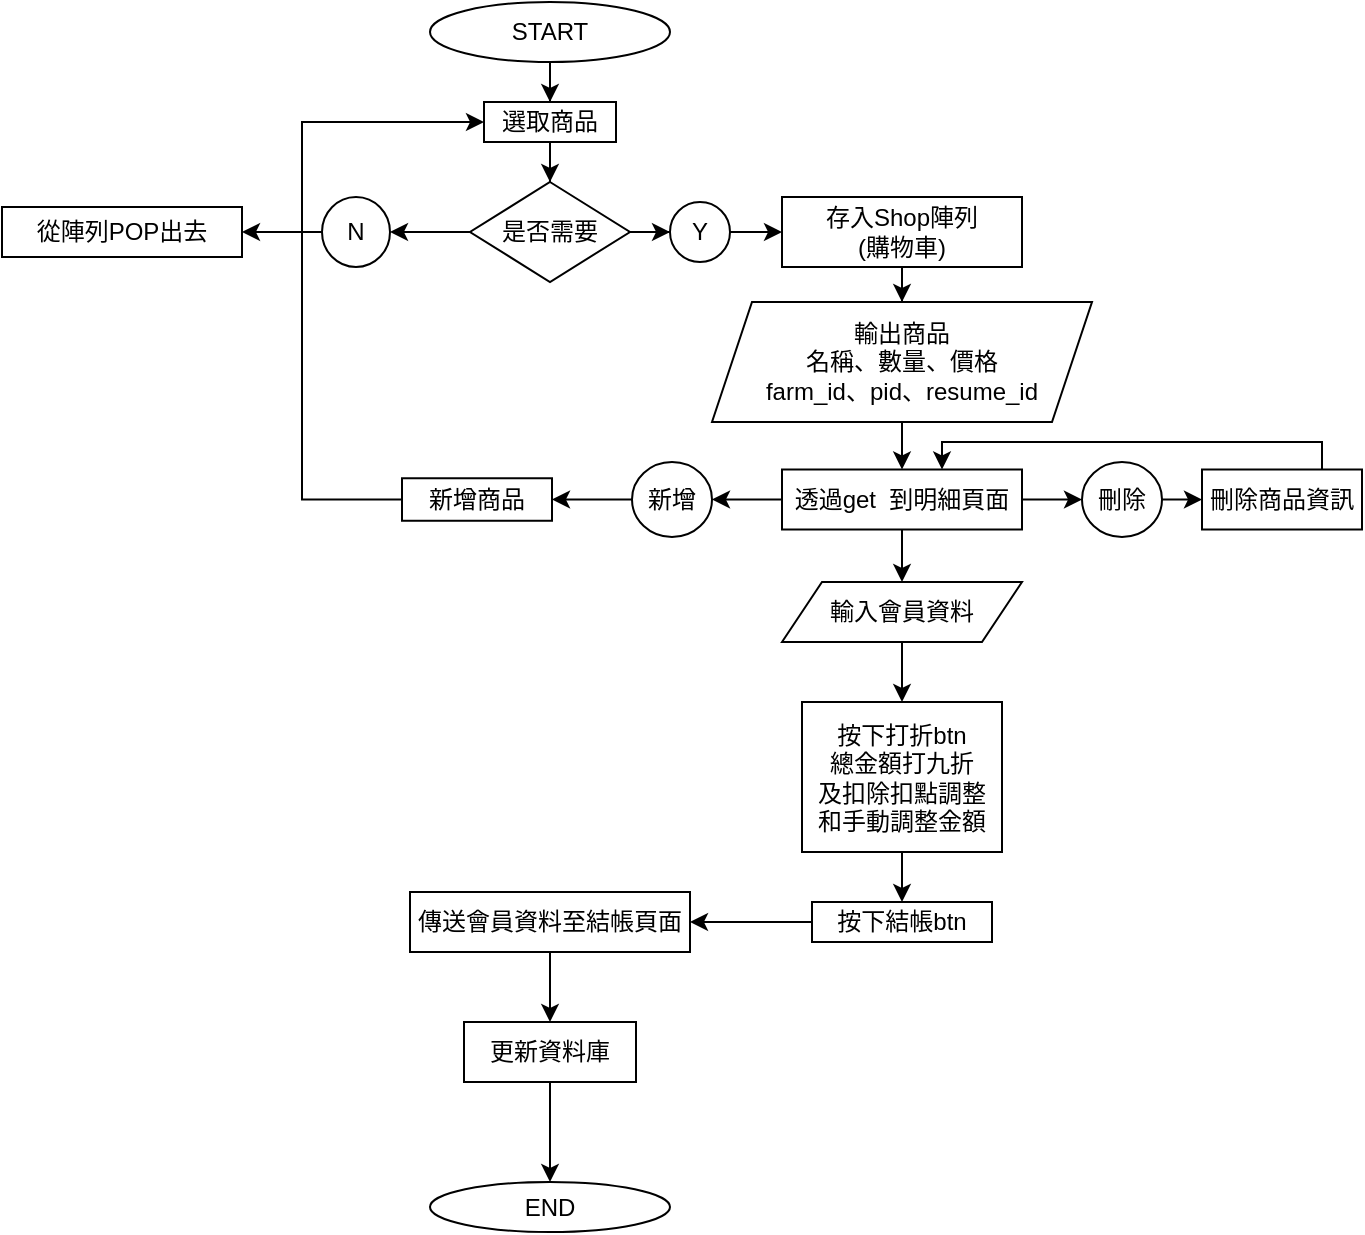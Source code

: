 <mxfile version="20.5.3" type="github"><diagram id="LNnTfOEJSKcL_ior64ZP" name="第 1 页"><mxGraphModel dx="1054" dy="611" grid="1" gridSize="10" guides="1" tooltips="1" connect="1" arrows="1" fold="1" page="1" pageScale="1" pageWidth="827" pageHeight="1169" math="0" shadow="0"><root><mxCell id="0"/><mxCell id="1" parent="0"/><mxCell id="EnyxKR-7z9amKclWNWPe-5" value="" style="edgeStyle=orthogonalEdgeStyle;rounded=0;orthogonalLoop=1;jettySize=auto;html=1;" edge="1" parent="1" source="EnyxKR-7z9amKclWNWPe-1" target="EnyxKR-7z9amKclWNWPe-4"><mxGeometry relative="1" as="geometry"/></mxCell><mxCell id="EnyxKR-7z9amKclWNWPe-1" value="START" style="ellipse;whiteSpace=wrap;html=1;" vertex="1" parent="1"><mxGeometry x="354" y="10" width="120" height="30" as="geometry"/></mxCell><mxCell id="EnyxKR-7z9amKclWNWPe-7" value="" style="edgeStyle=orthogonalEdgeStyle;rounded=0;orthogonalLoop=1;jettySize=auto;html=1;" edge="1" parent="1" source="EnyxKR-7z9amKclWNWPe-4" target="EnyxKR-7z9amKclWNWPe-6"><mxGeometry relative="1" as="geometry"/></mxCell><mxCell id="EnyxKR-7z9amKclWNWPe-4" value="選取商品" style="whiteSpace=wrap;html=1;" vertex="1" parent="1"><mxGeometry x="381" y="60" width="66" height="20" as="geometry"/></mxCell><mxCell id="EnyxKR-7z9amKclWNWPe-14" value="" style="edgeStyle=orthogonalEdgeStyle;rounded=0;orthogonalLoop=1;jettySize=auto;html=1;" edge="1" parent="1" source="EnyxKR-7z9amKclWNWPe-6" target="EnyxKR-7z9amKclWNWPe-13"><mxGeometry relative="1" as="geometry"/></mxCell><mxCell id="EnyxKR-7z9amKclWNWPe-18" value="" style="edgeStyle=orthogonalEdgeStyle;rounded=0;orthogonalLoop=1;jettySize=auto;html=1;" edge="1" parent="1" source="EnyxKR-7z9amKclWNWPe-6" target="EnyxKR-7z9amKclWNWPe-17"><mxGeometry relative="1" as="geometry"/></mxCell><mxCell id="EnyxKR-7z9amKclWNWPe-6" value="是否需要" style="rhombus;whiteSpace=wrap;html=1;" vertex="1" parent="1"><mxGeometry x="374" y="100" width="80" height="50" as="geometry"/></mxCell><mxCell id="EnyxKR-7z9amKclWNWPe-20" value="" style="edgeStyle=orthogonalEdgeStyle;rounded=0;orthogonalLoop=1;jettySize=auto;html=1;" edge="1" parent="1" source="EnyxKR-7z9amKclWNWPe-13" target="EnyxKR-7z9amKclWNWPe-19"><mxGeometry relative="1" as="geometry"/></mxCell><mxCell id="EnyxKR-7z9amKclWNWPe-13" value="Y" style="ellipse;whiteSpace=wrap;html=1;" vertex="1" parent="1"><mxGeometry x="474" y="110" width="30" height="30" as="geometry"/></mxCell><mxCell id="EnyxKR-7z9amKclWNWPe-53" value="" style="edgeStyle=orthogonalEdgeStyle;rounded=0;orthogonalLoop=1;jettySize=auto;html=1;" edge="1" parent="1" source="EnyxKR-7z9amKclWNWPe-17" target="EnyxKR-7z9amKclWNWPe-52"><mxGeometry relative="1" as="geometry"/></mxCell><mxCell id="EnyxKR-7z9amKclWNWPe-17" value="N" style="ellipse;whiteSpace=wrap;html=1;" vertex="1" parent="1"><mxGeometry x="300" y="107.5" width="34" height="35" as="geometry"/></mxCell><mxCell id="EnyxKR-7z9amKclWNWPe-24" value="" style="edgeStyle=orthogonalEdgeStyle;rounded=0;orthogonalLoop=1;jettySize=auto;html=1;" edge="1" parent="1" source="EnyxKR-7z9amKclWNWPe-19" target="EnyxKR-7z9amKclWNWPe-23"><mxGeometry relative="1" as="geometry"/></mxCell><mxCell id="EnyxKR-7z9amKclWNWPe-19" value="存入Shop陣列&lt;br&gt;(購物車)" style="whiteSpace=wrap;html=1;" vertex="1" parent="1"><mxGeometry x="530" y="107.5" width="120" height="35" as="geometry"/></mxCell><mxCell id="EnyxKR-7z9amKclWNWPe-28" value="" style="edgeStyle=orthogonalEdgeStyle;rounded=0;orthogonalLoop=1;jettySize=auto;html=1;" edge="1" parent="1" source="EnyxKR-7z9amKclWNWPe-23" target="EnyxKR-7z9amKclWNWPe-27"><mxGeometry relative="1" as="geometry"/></mxCell><mxCell id="EnyxKR-7z9amKclWNWPe-23" value="輸出商品&lt;br&gt;名稱、數量、價格&lt;br&gt;farm_id、pid、resume_id" style="shape=parallelogram;perimeter=parallelogramPerimeter;whiteSpace=wrap;html=1;fixedSize=1;" vertex="1" parent="1"><mxGeometry x="495" y="160" width="190" height="60" as="geometry"/></mxCell><mxCell id="EnyxKR-7z9amKclWNWPe-30" value="" style="edgeStyle=orthogonalEdgeStyle;rounded=0;orthogonalLoop=1;jettySize=auto;html=1;" edge="1" parent="1" source="EnyxKR-7z9amKclWNWPe-27" target="EnyxKR-7z9amKclWNWPe-29"><mxGeometry relative="1" as="geometry"/></mxCell><mxCell id="EnyxKR-7z9amKclWNWPe-43" style="edgeStyle=orthogonalEdgeStyle;rounded=0;orthogonalLoop=1;jettySize=auto;html=1;entryX=1;entryY=0.5;entryDx=0;entryDy=0;" edge="1" parent="1" source="EnyxKR-7z9amKclWNWPe-27" target="EnyxKR-7z9amKclWNWPe-42"><mxGeometry relative="1" as="geometry"/></mxCell><mxCell id="EnyxKR-7z9amKclWNWPe-57" value="" style="edgeStyle=orthogonalEdgeStyle;rounded=0;orthogonalLoop=1;jettySize=auto;html=1;" edge="1" parent="1" source="EnyxKR-7z9amKclWNWPe-27" target="EnyxKR-7z9amKclWNWPe-56"><mxGeometry relative="1" as="geometry"/></mxCell><mxCell id="EnyxKR-7z9amKclWNWPe-27" value="透過get&amp;nbsp; 到明細頁面" style="whiteSpace=wrap;html=1;" vertex="1" parent="1"><mxGeometry x="530" y="243.75" width="120" height="30" as="geometry"/></mxCell><mxCell id="EnyxKR-7z9amKclWNWPe-36" style="edgeStyle=orthogonalEdgeStyle;rounded=0;orthogonalLoop=1;jettySize=auto;html=1;" edge="1" parent="1" source="EnyxKR-7z9amKclWNWPe-29" target="EnyxKR-7z9amKclWNWPe-35"><mxGeometry relative="1" as="geometry"/></mxCell><mxCell id="EnyxKR-7z9amKclWNWPe-29" value="刪除" style="ellipse;whiteSpace=wrap;html=1;" vertex="1" parent="1"><mxGeometry x="680" y="240" width="40" height="37.5" as="geometry"/></mxCell><mxCell id="EnyxKR-7z9amKclWNWPe-37" style="edgeStyle=orthogonalEdgeStyle;rounded=0;orthogonalLoop=1;jettySize=auto;html=1;" edge="1" parent="1" source="EnyxKR-7z9amKclWNWPe-35" target="EnyxKR-7z9amKclWNWPe-27"><mxGeometry relative="1" as="geometry"><Array as="points"><mxPoint x="800" y="230"/><mxPoint x="610" y="230"/></Array></mxGeometry></mxCell><mxCell id="EnyxKR-7z9amKclWNWPe-35" value="刪除商品資訊" style="whiteSpace=wrap;html=1;" vertex="1" parent="1"><mxGeometry x="740" y="243.75" width="80" height="30" as="geometry"/></mxCell><mxCell id="EnyxKR-7z9amKclWNWPe-46" value="" style="edgeStyle=orthogonalEdgeStyle;rounded=0;orthogonalLoop=1;jettySize=auto;html=1;" edge="1" parent="1" source="EnyxKR-7z9amKclWNWPe-42" target="EnyxKR-7z9amKclWNWPe-45"><mxGeometry relative="1" as="geometry"/></mxCell><mxCell id="EnyxKR-7z9amKclWNWPe-42" value="新增" style="ellipse;whiteSpace=wrap;html=1;" vertex="1" parent="1"><mxGeometry x="455" y="240" width="40" height="37.5" as="geometry"/></mxCell><mxCell id="EnyxKR-7z9amKclWNWPe-47" style="edgeStyle=orthogonalEdgeStyle;rounded=0;orthogonalLoop=1;jettySize=auto;html=1;entryX=0;entryY=0.5;entryDx=0;entryDy=0;" edge="1" parent="1" source="EnyxKR-7z9amKclWNWPe-45" target="EnyxKR-7z9amKclWNWPe-4"><mxGeometry relative="1" as="geometry"><Array as="points"><mxPoint x="290" y="259"/><mxPoint x="290" y="70"/></Array></mxGeometry></mxCell><mxCell id="EnyxKR-7z9amKclWNWPe-45" value="新增商品" style="whiteSpace=wrap;html=1;" vertex="1" parent="1"><mxGeometry x="340" y="248.13" width="75" height="21.25" as="geometry"/></mxCell><mxCell id="EnyxKR-7z9amKclWNWPe-52" value="從陣列POP出去" style="whiteSpace=wrap;html=1;" vertex="1" parent="1"><mxGeometry x="140" y="112.5" width="120" height="25" as="geometry"/></mxCell><mxCell id="EnyxKR-7z9amKclWNWPe-59" value="" style="edgeStyle=orthogonalEdgeStyle;rounded=0;orthogonalLoop=1;jettySize=auto;html=1;" edge="1" parent="1" source="EnyxKR-7z9amKclWNWPe-56" target="EnyxKR-7z9amKclWNWPe-58"><mxGeometry relative="1" as="geometry"/></mxCell><mxCell id="EnyxKR-7z9amKclWNWPe-56" value="輸入會員資料" style="shape=parallelogram;perimeter=parallelogramPerimeter;whiteSpace=wrap;html=1;fixedSize=1;" vertex="1" parent="1"><mxGeometry x="530" y="300" width="120" height="30" as="geometry"/></mxCell><mxCell id="EnyxKR-7z9amKclWNWPe-61" value="" style="edgeStyle=orthogonalEdgeStyle;rounded=0;orthogonalLoop=1;jettySize=auto;html=1;" edge="1" parent="1" source="EnyxKR-7z9amKclWNWPe-58" target="EnyxKR-7z9amKclWNWPe-60"><mxGeometry relative="1" as="geometry"/></mxCell><mxCell id="EnyxKR-7z9amKclWNWPe-58" value="按下打折btn&lt;br&gt;總金額打九折&lt;br&gt;及扣除扣點調整&lt;br&gt;和手動調整金額" style="whiteSpace=wrap;html=1;" vertex="1" parent="1"><mxGeometry x="540" y="360" width="100" height="75" as="geometry"/></mxCell><mxCell id="EnyxKR-7z9amKclWNWPe-63" value="" style="edgeStyle=orthogonalEdgeStyle;rounded=0;orthogonalLoop=1;jettySize=auto;html=1;" edge="1" parent="1" source="EnyxKR-7z9amKclWNWPe-60" target="EnyxKR-7z9amKclWNWPe-62"><mxGeometry relative="1" as="geometry"/></mxCell><mxCell id="EnyxKR-7z9amKclWNWPe-60" value="按下結帳btn" style="whiteSpace=wrap;html=1;" vertex="1" parent="1"><mxGeometry x="545" y="460" width="90" height="20" as="geometry"/></mxCell><mxCell id="EnyxKR-7z9amKclWNWPe-65" value="" style="edgeStyle=orthogonalEdgeStyle;rounded=0;orthogonalLoop=1;jettySize=auto;html=1;" edge="1" parent="1" source="EnyxKR-7z9amKclWNWPe-62" target="EnyxKR-7z9amKclWNWPe-64"><mxGeometry relative="1" as="geometry"/></mxCell><mxCell id="EnyxKR-7z9amKclWNWPe-62" value="傳送會員資料至結帳頁面" style="whiteSpace=wrap;html=1;" vertex="1" parent="1"><mxGeometry x="344" y="455" width="140" height="30" as="geometry"/></mxCell><mxCell id="EnyxKR-7z9amKclWNWPe-67" value="" style="edgeStyle=orthogonalEdgeStyle;rounded=0;orthogonalLoop=1;jettySize=auto;html=1;" edge="1" parent="1" source="EnyxKR-7z9amKclWNWPe-64" target="EnyxKR-7z9amKclWNWPe-66"><mxGeometry relative="1" as="geometry"/></mxCell><mxCell id="EnyxKR-7z9amKclWNWPe-64" value="更新資料庫" style="whiteSpace=wrap;html=1;" vertex="1" parent="1"><mxGeometry x="371" y="520" width="86" height="30" as="geometry"/></mxCell><mxCell id="EnyxKR-7z9amKclWNWPe-66" value="END" style="ellipse;whiteSpace=wrap;html=1;" vertex="1" parent="1"><mxGeometry x="354" y="600" width="120" height="25" as="geometry"/></mxCell></root></mxGraphModel></diagram></mxfile>